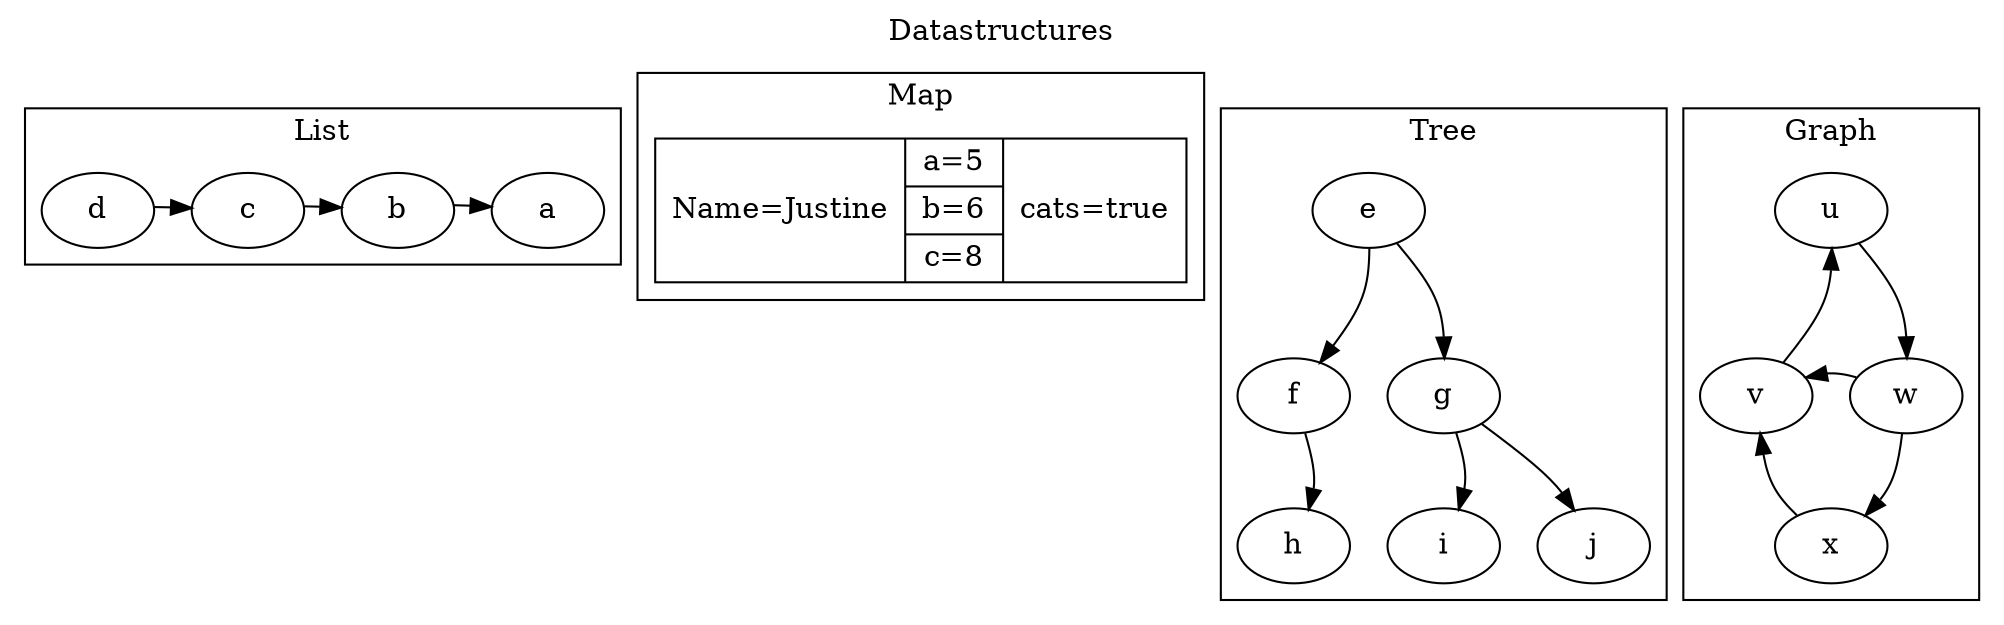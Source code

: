 digraph G {
  splines="curved"
  
  
  labelloc="t"
  label="Datastructures"
 
  subgraph cluster_li {
    labelloc="t"
    label="List"
    {rank = same; a; b; c; d}
    d -> c -> b -> a
  }
  subgraph cluster_ma {
    labelloc="t"
    label="Map"
    node_A [shape=record    label="Name=Justine|{a=5|b=6|c=8}|cats=true"];
    

  }
  
  subgraph cluster_tr {
    labelloc="t"
    label="Tree"
    e -> f -> h
    e -> g -> i
    g -> j
    

  }
  subgraph cluster_gr {
    labelloc="t"
    label="Graph"

    { rank=same; v; w;}

    u -> v -> w[dir=back]
    u -> w -> x
    x -> v[dir=back]
    
    
  }
 
}

